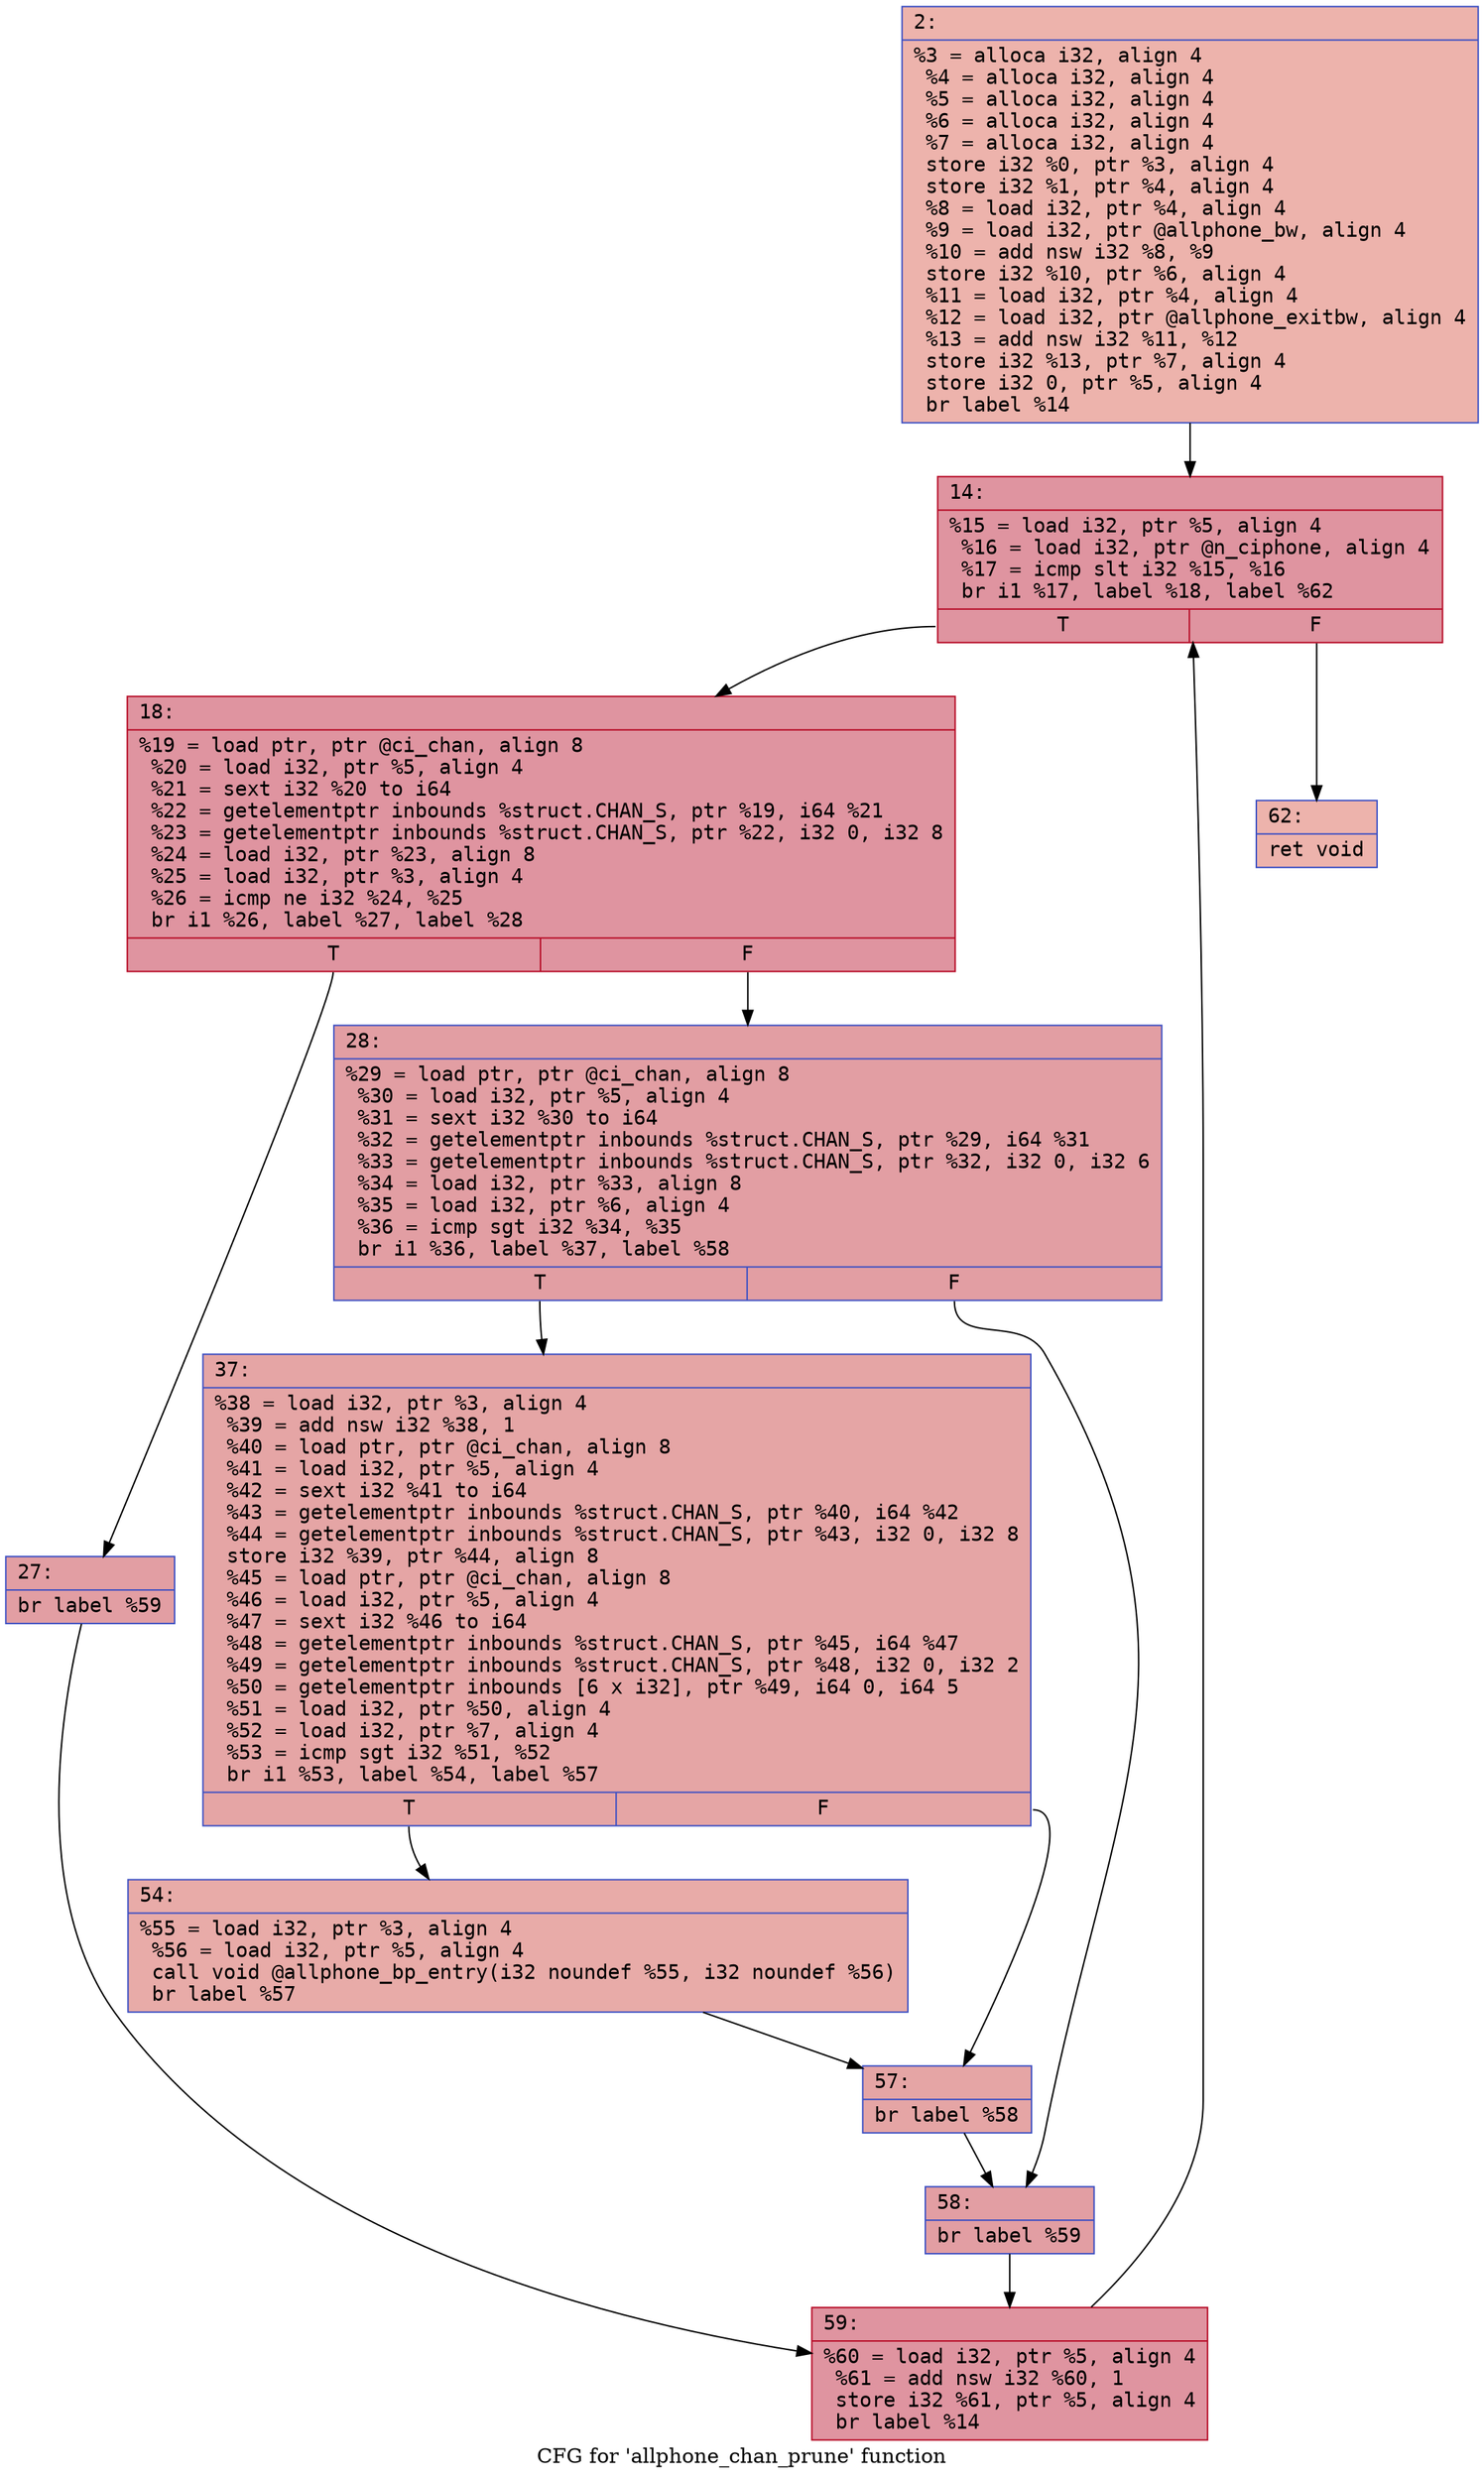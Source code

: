 digraph "CFG for 'allphone_chan_prune' function" {
	label="CFG for 'allphone_chan_prune' function";

	Node0x600000c7ecb0 [shape=record,color="#3d50c3ff", style=filled, fillcolor="#d6524470" fontname="Courier",label="{2:\l|  %3 = alloca i32, align 4\l  %4 = alloca i32, align 4\l  %5 = alloca i32, align 4\l  %6 = alloca i32, align 4\l  %7 = alloca i32, align 4\l  store i32 %0, ptr %3, align 4\l  store i32 %1, ptr %4, align 4\l  %8 = load i32, ptr %4, align 4\l  %9 = load i32, ptr @allphone_bw, align 4\l  %10 = add nsw i32 %8, %9\l  store i32 %10, ptr %6, align 4\l  %11 = load i32, ptr %4, align 4\l  %12 = load i32, ptr @allphone_exitbw, align 4\l  %13 = add nsw i32 %11, %12\l  store i32 %13, ptr %7, align 4\l  store i32 0, ptr %5, align 4\l  br label %14\l}"];
	Node0x600000c7ecb0 -> Node0x600000c7efd0[tooltip="2 -> 14\nProbability 100.00%" ];
	Node0x600000c7efd0 [shape=record,color="#b70d28ff", style=filled, fillcolor="#b70d2870" fontname="Courier",label="{14:\l|  %15 = load i32, ptr %5, align 4\l  %16 = load i32, ptr @n_ciphone, align 4\l  %17 = icmp slt i32 %15, %16\l  br i1 %17, label %18, label %62\l|{<s0>T|<s1>F}}"];
	Node0x600000c7efd0:s0 -> Node0x600000c7f020[tooltip="14 -> 18\nProbability 96.88%" ];
	Node0x600000c7efd0:s1 -> Node0x600000c7f2a0[tooltip="14 -> 62\nProbability 3.12%" ];
	Node0x600000c7f020 [shape=record,color="#b70d28ff", style=filled, fillcolor="#b70d2870" fontname="Courier",label="{18:\l|  %19 = load ptr, ptr @ci_chan, align 8\l  %20 = load i32, ptr %5, align 4\l  %21 = sext i32 %20 to i64\l  %22 = getelementptr inbounds %struct.CHAN_S, ptr %19, i64 %21\l  %23 = getelementptr inbounds %struct.CHAN_S, ptr %22, i32 0, i32 8\l  %24 = load i32, ptr %23, align 8\l  %25 = load i32, ptr %3, align 4\l  %26 = icmp ne i32 %24, %25\l  br i1 %26, label %27, label %28\l|{<s0>T|<s1>F}}"];
	Node0x600000c7f020:s0 -> Node0x600000c7f070[tooltip="18 -> 27\nProbability 50.00%" ];
	Node0x600000c7f020:s1 -> Node0x600000c7f0c0[tooltip="18 -> 28\nProbability 50.00%" ];
	Node0x600000c7f070 [shape=record,color="#3d50c3ff", style=filled, fillcolor="#be242e70" fontname="Courier",label="{27:\l|  br label %59\l}"];
	Node0x600000c7f070 -> Node0x600000c7f250[tooltip="27 -> 59\nProbability 100.00%" ];
	Node0x600000c7f0c0 [shape=record,color="#3d50c3ff", style=filled, fillcolor="#be242e70" fontname="Courier",label="{28:\l|  %29 = load ptr, ptr @ci_chan, align 8\l  %30 = load i32, ptr %5, align 4\l  %31 = sext i32 %30 to i64\l  %32 = getelementptr inbounds %struct.CHAN_S, ptr %29, i64 %31\l  %33 = getelementptr inbounds %struct.CHAN_S, ptr %32, i32 0, i32 6\l  %34 = load i32, ptr %33, align 8\l  %35 = load i32, ptr %6, align 4\l  %36 = icmp sgt i32 %34, %35\l  br i1 %36, label %37, label %58\l|{<s0>T|<s1>F}}"];
	Node0x600000c7f0c0:s0 -> Node0x600000c7f110[tooltip="28 -> 37\nProbability 50.00%" ];
	Node0x600000c7f0c0:s1 -> Node0x600000c7f200[tooltip="28 -> 58\nProbability 50.00%" ];
	Node0x600000c7f110 [shape=record,color="#3d50c3ff", style=filled, fillcolor="#c5333470" fontname="Courier",label="{37:\l|  %38 = load i32, ptr %3, align 4\l  %39 = add nsw i32 %38, 1\l  %40 = load ptr, ptr @ci_chan, align 8\l  %41 = load i32, ptr %5, align 4\l  %42 = sext i32 %41 to i64\l  %43 = getelementptr inbounds %struct.CHAN_S, ptr %40, i64 %42\l  %44 = getelementptr inbounds %struct.CHAN_S, ptr %43, i32 0, i32 8\l  store i32 %39, ptr %44, align 8\l  %45 = load ptr, ptr @ci_chan, align 8\l  %46 = load i32, ptr %5, align 4\l  %47 = sext i32 %46 to i64\l  %48 = getelementptr inbounds %struct.CHAN_S, ptr %45, i64 %47\l  %49 = getelementptr inbounds %struct.CHAN_S, ptr %48, i32 0, i32 2\l  %50 = getelementptr inbounds [6 x i32], ptr %49, i64 0, i64 5\l  %51 = load i32, ptr %50, align 4\l  %52 = load i32, ptr %7, align 4\l  %53 = icmp sgt i32 %51, %52\l  br i1 %53, label %54, label %57\l|{<s0>T|<s1>F}}"];
	Node0x600000c7f110:s0 -> Node0x600000c7f160[tooltip="37 -> 54\nProbability 50.00%" ];
	Node0x600000c7f110:s1 -> Node0x600000c7f1b0[tooltip="37 -> 57\nProbability 50.00%" ];
	Node0x600000c7f160 [shape=record,color="#3d50c3ff", style=filled, fillcolor="#cc403a70" fontname="Courier",label="{54:\l|  %55 = load i32, ptr %3, align 4\l  %56 = load i32, ptr %5, align 4\l  call void @allphone_bp_entry(i32 noundef %55, i32 noundef %56)\l  br label %57\l}"];
	Node0x600000c7f160 -> Node0x600000c7f1b0[tooltip="54 -> 57\nProbability 100.00%" ];
	Node0x600000c7f1b0 [shape=record,color="#3d50c3ff", style=filled, fillcolor="#c5333470" fontname="Courier",label="{57:\l|  br label %58\l}"];
	Node0x600000c7f1b0 -> Node0x600000c7f200[tooltip="57 -> 58\nProbability 100.00%" ];
	Node0x600000c7f200 [shape=record,color="#3d50c3ff", style=filled, fillcolor="#be242e70" fontname="Courier",label="{58:\l|  br label %59\l}"];
	Node0x600000c7f200 -> Node0x600000c7f250[tooltip="58 -> 59\nProbability 100.00%" ];
	Node0x600000c7f250 [shape=record,color="#b70d28ff", style=filled, fillcolor="#b70d2870" fontname="Courier",label="{59:\l|  %60 = load i32, ptr %5, align 4\l  %61 = add nsw i32 %60, 1\l  store i32 %61, ptr %5, align 4\l  br label %14\l}"];
	Node0x600000c7f250 -> Node0x600000c7efd0[tooltip="59 -> 14\nProbability 100.00%" ];
	Node0x600000c7f2a0 [shape=record,color="#3d50c3ff", style=filled, fillcolor="#d6524470" fontname="Courier",label="{62:\l|  ret void\l}"];
}
